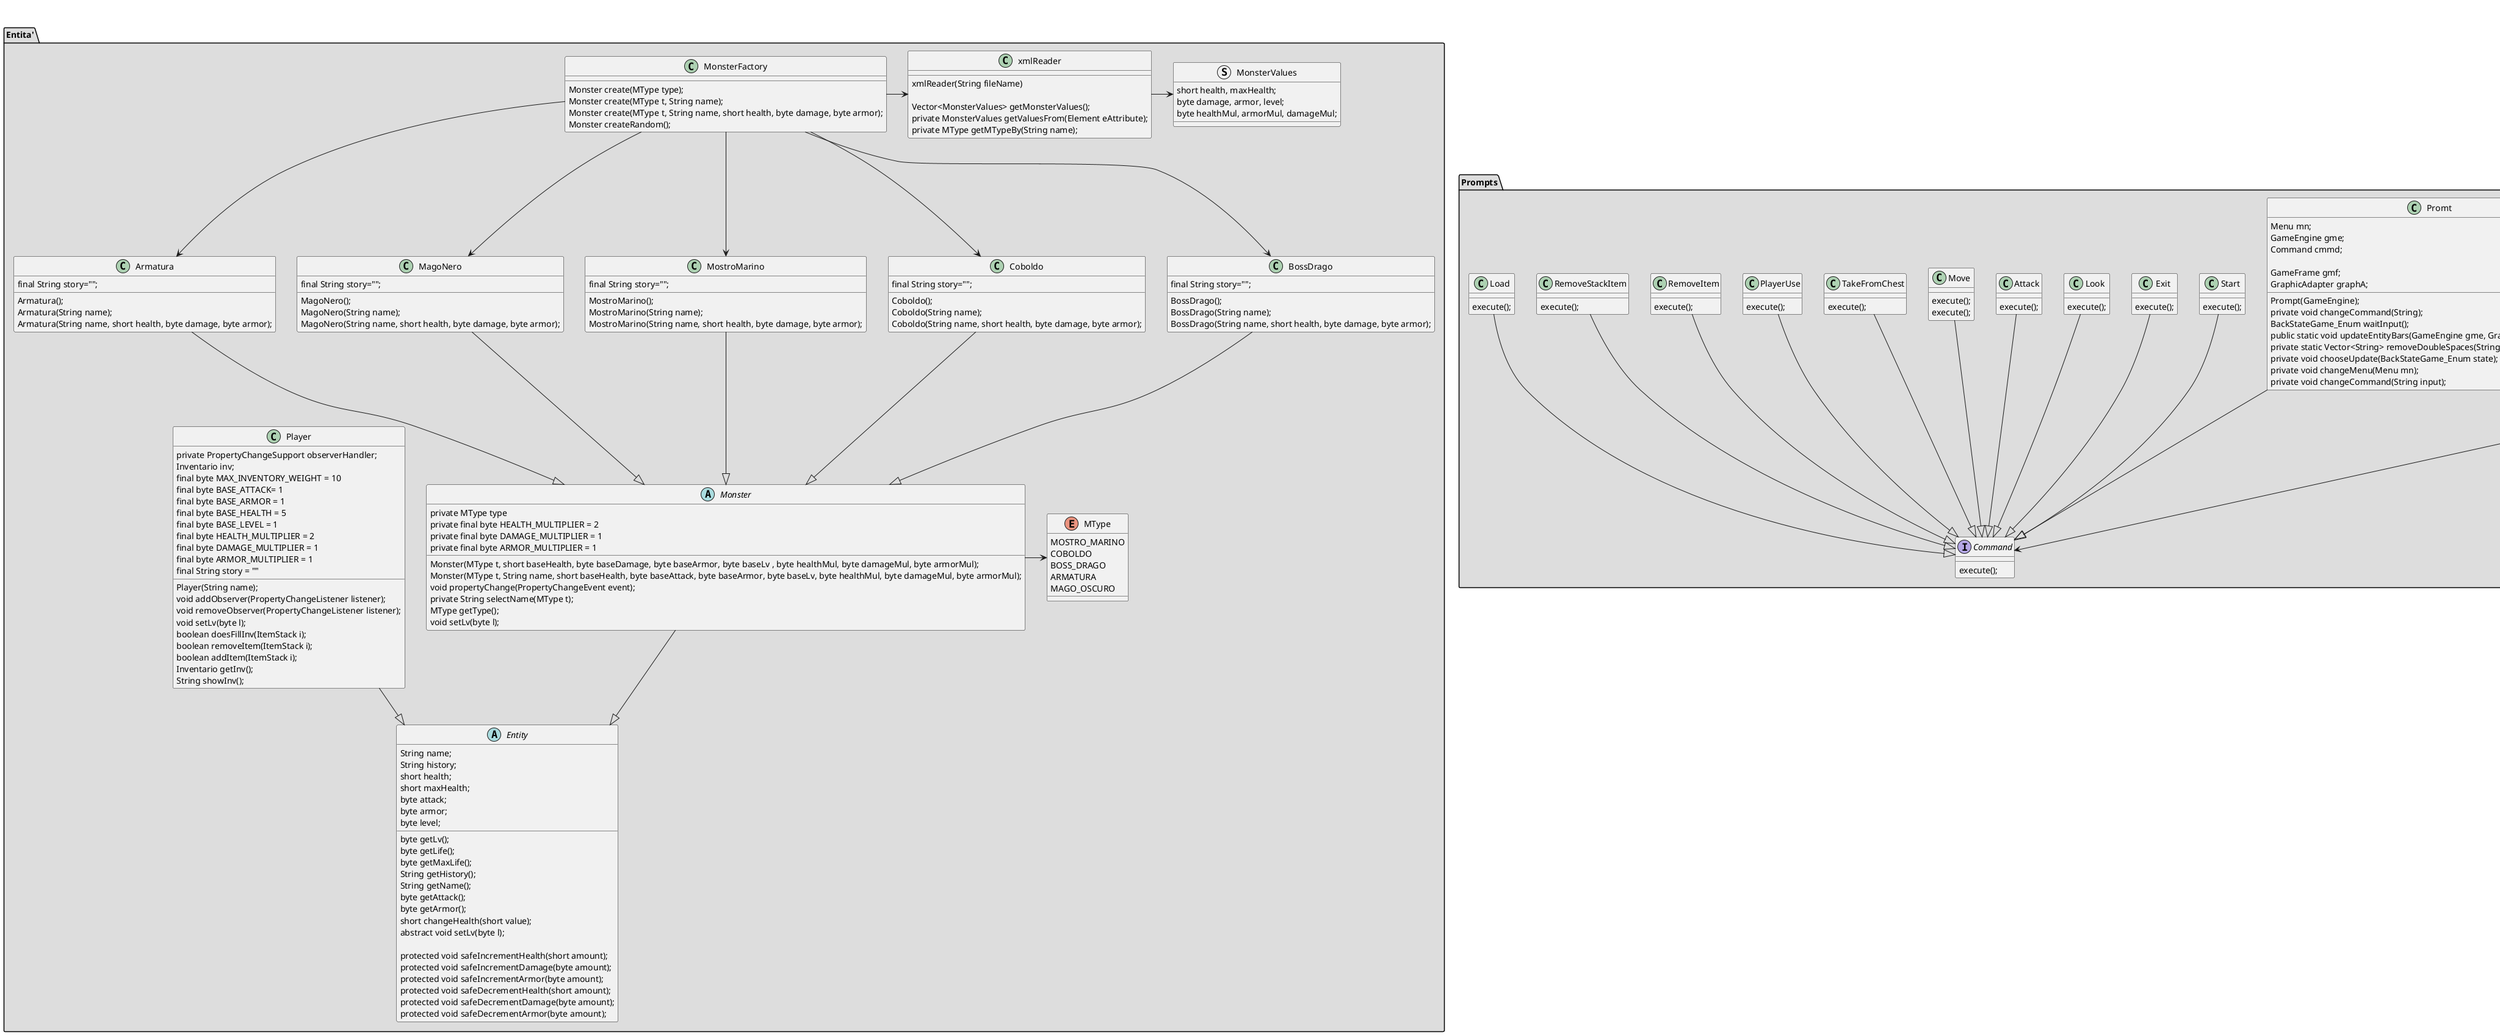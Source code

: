@startuml
package "Entita'" #DDDDDD{ /'ADT tutti tipi di entità '/
enum MType{
  MOSTRO_MARINO
  COBOLDO
  BOSS_DRAGO
  ARMATURA
  MAGO_OSCURO
}

abstract class Entity{
  String name;
  String history;
  short health;
  short maxHealth;
  byte attack;
  byte armor;
  byte level;

  /'---------- METODI ENTITY ----------'/
  byte getLv();
  byte getLife();
  byte getMaxLife();
  String getHistory();
  String getName();
  byte getAttack();
  byte getArmor();
  short changeHealth(short value);
  abstract void setLv(byte l);

  protected void safeIncrementHealth(short amount);
  protected void safeIncrementDamage(byte amount);
  protected void safeIncrementArmor(byte amount);
  protected void safeDecrementHealth(short amount);
  protected void safeDecrementDamage(byte amount);
  protected void safeDecrementArmor(byte amount);
} 



class Player{
  private PropertyChangeSupport observerHandler;
  Inventario inv;
  final byte MAX_INVENTORY_WEIGHT = 10
  final byte BASE_ATTACK= 1
  final byte BASE_ARMOR = 1
  final byte BASE_HEALTH = 5
  final byte BASE_LEVEL = 1
  final byte HEALTH_MULTIPLIER = 2
  final byte DAMAGE_MULTIPLIER = 1
  final byte ARMOR_MULTIPLIER = 1
  final String story = ""

  /'---------- COSTRUTTORI ----------'/
  Player(String name);
  /'---------- METODI PLAYER ----------'/
  void addObserver(PropertyChangeListener listener);
  void removeObserver(PropertyChangeListener listener);
  void setLv(byte l);
  boolean doesFillInv(ItemStack i);
  boolean removeItem(ItemStack i);
  boolean addItem(ItemStack i);
  Inventario getInv();
  String showInv();
}

abstract class Monster{
  private MType type
  private final byte HEALTH_MULTIPLIER = 2
  private final byte DAMAGE_MULTIPLIER = 1
  private final byte ARMOR_MULTIPLIER = 1

  /'---------- COSTRUTTORI ----------'/
  Monster(MType t, short baseHealth, byte baseDamage, byte baseArmor, byte baseLv , byte healthMul, byte damageMul, byte armorMul);
  Monster(MType t, String name, short baseHealth, byte baseAttack, byte baseArmor, byte baseLv, byte healthMul, byte damageMul, byte armorMul);
  /'---------- METODI MONSTER ----------'/
  void propertyChange(PropertyChangeEvent event);
  private String selectName(MType t);
  MType getType();
  void setLv(byte l);
}
class MonsterFactory{
  /'---------- METODI MONSTER_FACTORY ----------'/
  Monster create(MType type);
  Monster create(MType t, String name);
  Monster create(MType t, String name, short health, byte damage, byte armor);
  Monster createRandom();
}

class xmlReader{
  /'---------- COSTRUTTORI ----------'/
  xmlReader(String fileName)

  /'---------- METODI----------'/
  Vector<MonsterValues> getMonsterValues();
  private MonsterValues getValuesFrom(Element eAttribute);
  private MType getMTypeBy(String name);
}

struct MonsterValues{
  short health, maxHealth;
  byte damage, armor, level;
  byte healthMul, armorMul, damageMul;
}


class Armatura{
  final String story="";

  /'---------- COSTRUTTORI ----------'/
  Armatura();
  Armatura(String name);
  Armatura(String name, short health, byte damage, byte armor);
}
class MagoNero{
  final String story="";

  /'---------- COSTRUTTORI ----------'/
  MagoNero();
  MagoNero(String name);
  MagoNero(String name, short health, byte damage, byte armor);
}
class MostroMarino{
  final String story="";

  /'---------- COSTRUTTORI ----------'/
  MostroMarino();
  MostroMarino(String name);
  MostroMarino(String name, short health, byte damage, byte armor);
}
class Coboldo{
  final String story="";

  /'---------- COSTRUTTORI ----------'/
  Coboldo();
  Coboldo(String name);
  Coboldo(String name, short health, byte damage, byte armor);

}
class BossDrago{
  final String story="";

  /'---------- COSTRUTTORI ----------'/
  BossDrago();
  BossDrago(String name);
  BossDrago(String name, short health, byte damage, byte armor);
}

}
Monster -> MType
Player --|>Entity
Monster --|>Entity
Armatura--|> Monster
MagoNero --|> Monster
MostroMarino --|> Monster
Coboldo--|> Monster
BossDrago--|> Monster

MonsterFactory --> BossDrago
MonsterFactory --> MagoNero 
MonsterFactory --> Coboldo
MonsterFactory --> Armatura
MonsterFactory --> MostroMarino 
MonsterFactory -> xmlReader
xmlReader -> MonsterValues


/'sta nel kernel layer'/
package Menu_package #DDDDDD{

abstract class Menu{
  /'La prima stringa e il comando mentre la seconda è la descrizione'/
  protected HashMap<MenuValues, Command> commandMap;
  final String thisDir;

  public Command checkInTheMap(String cmmdName);
  String toString();
}
class StartMenu
{
 StartMenu(GameEngine generateMethods, GraphicAdapter gra);
 private loadMethod(String,Command);
}
class BattleMenu
{
 BattleMenu(GameEngine generateMethods, GraphicAdapter gra);
 private loadMethod(String,Command);
}
class MovementMenu
{
 MovementMenu(GameEngine generateMethods, GraphicAdapter gra);
 private loadMethod(String,Command);
}
struct MenuValues
{
 public String cmmdName;
 public String cmmdDescription;

 hashCode();
 toString();
 equals(Object);
}

}
note right of Menu :"Specificare i singoli comnadi nelle implementazioni dei menù"
BattleMenu--|> Menu
StartMenu--|> Menu
MovementMenu --|> Menu
Menu --|> MenuValues


package Mappa #DDDDDD{   

class LoaderMap{
  /'---------- COSTRUTTORI ----------'/
  LoaderMap(String file);

  /'---------- METODI----------'/
  Graph<Node, edge> getMap();
} 
    
class Coordinates{
  int x,y;
  
  /'---------- COSTRUTTORI ----------'/
  Coordinates(int x, int y);

  /'---------- METODI----------'/
  int getX();
  int getY();
  int setX(int x);
  int setY(int y);

}

class MapGraph{
  ArrayList<Room> rooms = new ArrayList<Room>;
  Graph<Node, edge> nodiTree = new Graph<Node, edge>;

  /'---------- METODI ----------'/
  private ArrayList<Room> generateRoom(int quantity);

  List<node> getRouteTo(Coordinates start, Coordinates end);
  Direction[] validDirectionOf(Coordinates n);
  boolean isValidDirectionFor(Coordinates n, Direction dir);
  Monster getMonsterAt(Coordinates cord);
  Chest getChestAt(Coordinates cord);
}
note left of MapGraph :"Classe di facade"

enum  Direction{
  NORD
  WEST
  OVEST
  SOUTH
}

class node{
  Coordinates cord;
  Direction[] dir;
  
  /'---------- COSTRUTTORI ----------'/
  node(Direction[] dir);

  /'---------- METODI ----------'/
  setDirection(Direction[] d);
  addDirection(Direction d);
  Direction[] getDirection();

}

class Room{
  Coordinates cord;
  Monster monster;
  Chest chest;
  
  /'---------- COSTRUTTORI ----------'/
  Room(int x, int y);

  /'---------- METODI ----------'/
  Coordinates getCord();
  Monster getMonster();
  Chest getChest();
  }

} 


MapGraph --> Room
MapGraph --> node
MapGraph -> LoaderMap
node --> Coordinates
node --> Direction
Room --> Coordinates


package Prompts #DDDDDD{
/'Questa class è un Singleton: tutto entra ed esce da qua'/

enum BackStateGame
{
 START
 QUIT
 UPDATE
 UPDATE_STORAGE
 UPDATE_ENTITY
 MOVE
 COMBACT
 SAVE
}

class Promt{

    Menu mn;
    GameEngine gme;
    Command cmmd;

    GameFrame gmf;
    GraphicAdapter graphA;
  
  /'----------- COSTRUTTORI -----------'/
  Prompt(GameEngine);
  /'----------- METODI PROMPT -----------'/
  private void changeCommand(String);
  BackStateGame_Enum waitInput();
  public static void updateEntityBars(GameEngine gme, GraphicAdapter graphA);
  private static Vector<String> removeDoubleSpaces(String str);
  private void chooseUpdate(BackStateGame_Enum state);
  private void changeMenu(Menu mn);
  private void changeCommand(String input);
}

class Start{
  execute();
}
class Exit{
  execute();
}
class Look{
  execute();
}
class Attack{
  execute();
}
class Move{
  execute();
}
class Move{
  execute();
}
class TakeFromChest{
  execute();
}
class PlayerUse{
  execute();
}
class RemoveItem{
  execute();
}
class RemoveStackItem{
  execute();
}
class Load{
  execute();
}

interface Command{
  execute();
}

}
Start --|> Command
Exit --|> Command
Look --|> Command
Attack --|> Command
Move --|> Command
PlayerUse --|> Command
RemoveItem --|> Command
RemoveStackItem --|> Command
Load --|> Command
Promt --|> Command
TakeFromChest --|> Command

Menu --> Command

@enduml
